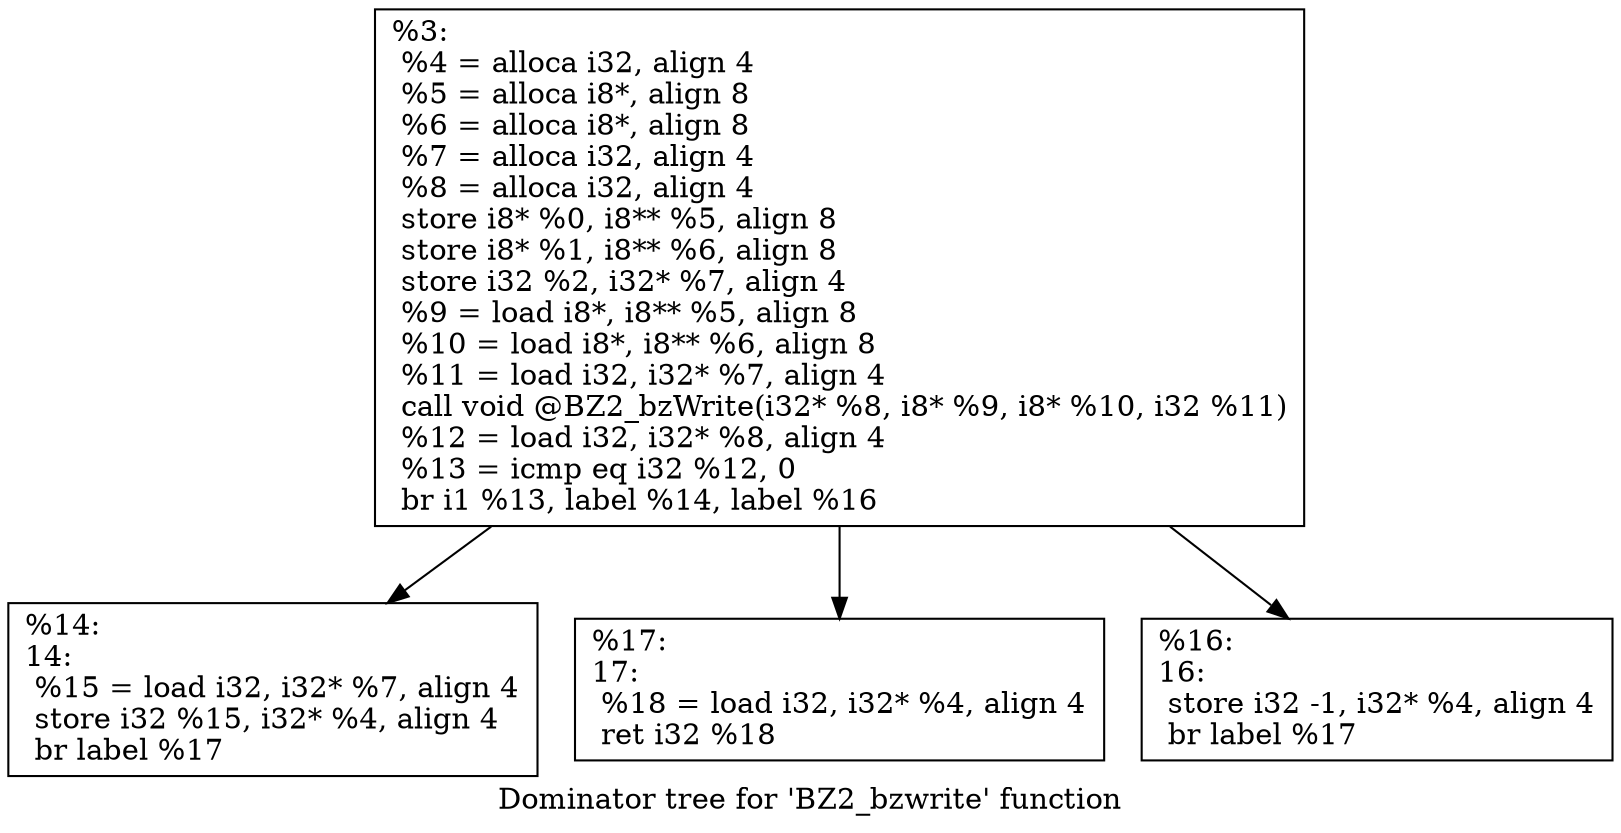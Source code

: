 digraph "Dominator tree for 'BZ2_bzwrite' function" {
	label="Dominator tree for 'BZ2_bzwrite' function";

	Node0xbee000 [shape=record,label="{%3:\l  %4 = alloca i32, align 4\l  %5 = alloca i8*, align 8\l  %6 = alloca i8*, align 8\l  %7 = alloca i32, align 4\l  %8 = alloca i32, align 4\l  store i8* %0, i8** %5, align 8\l  store i8* %1, i8** %6, align 8\l  store i32 %2, i32* %7, align 4\l  %9 = load i8*, i8** %5, align 8\l  %10 = load i8*, i8** %6, align 8\l  %11 = load i32, i32* %7, align 4\l  call void @BZ2_bzWrite(i32* %8, i8* %9, i8* %10, i32 %11)\l  %12 = load i32, i32* %8, align 4\l  %13 = icmp eq i32 %12, 0\l  br i1 %13, label %14, label %16\l}"];
	Node0xbee000 -> Node0xdbfef0;
	Node0xbee000 -> Node0xdd3490;
	Node0xbee000 -> Node0xcb3da0;
	Node0xdbfef0 [shape=record,label="{%14:\l14:                                               \l  %15 = load i32, i32* %7, align 4\l  store i32 %15, i32* %4, align 4\l  br label %17\l}"];
	Node0xdd3490 [shape=record,label="{%17:\l17:                                               \l  %18 = load i32, i32* %4, align 4\l  ret i32 %18\l}"];
	Node0xcb3da0 [shape=record,label="{%16:\l16:                                               \l  store i32 -1, i32* %4, align 4\l  br label %17\l}"];
}
